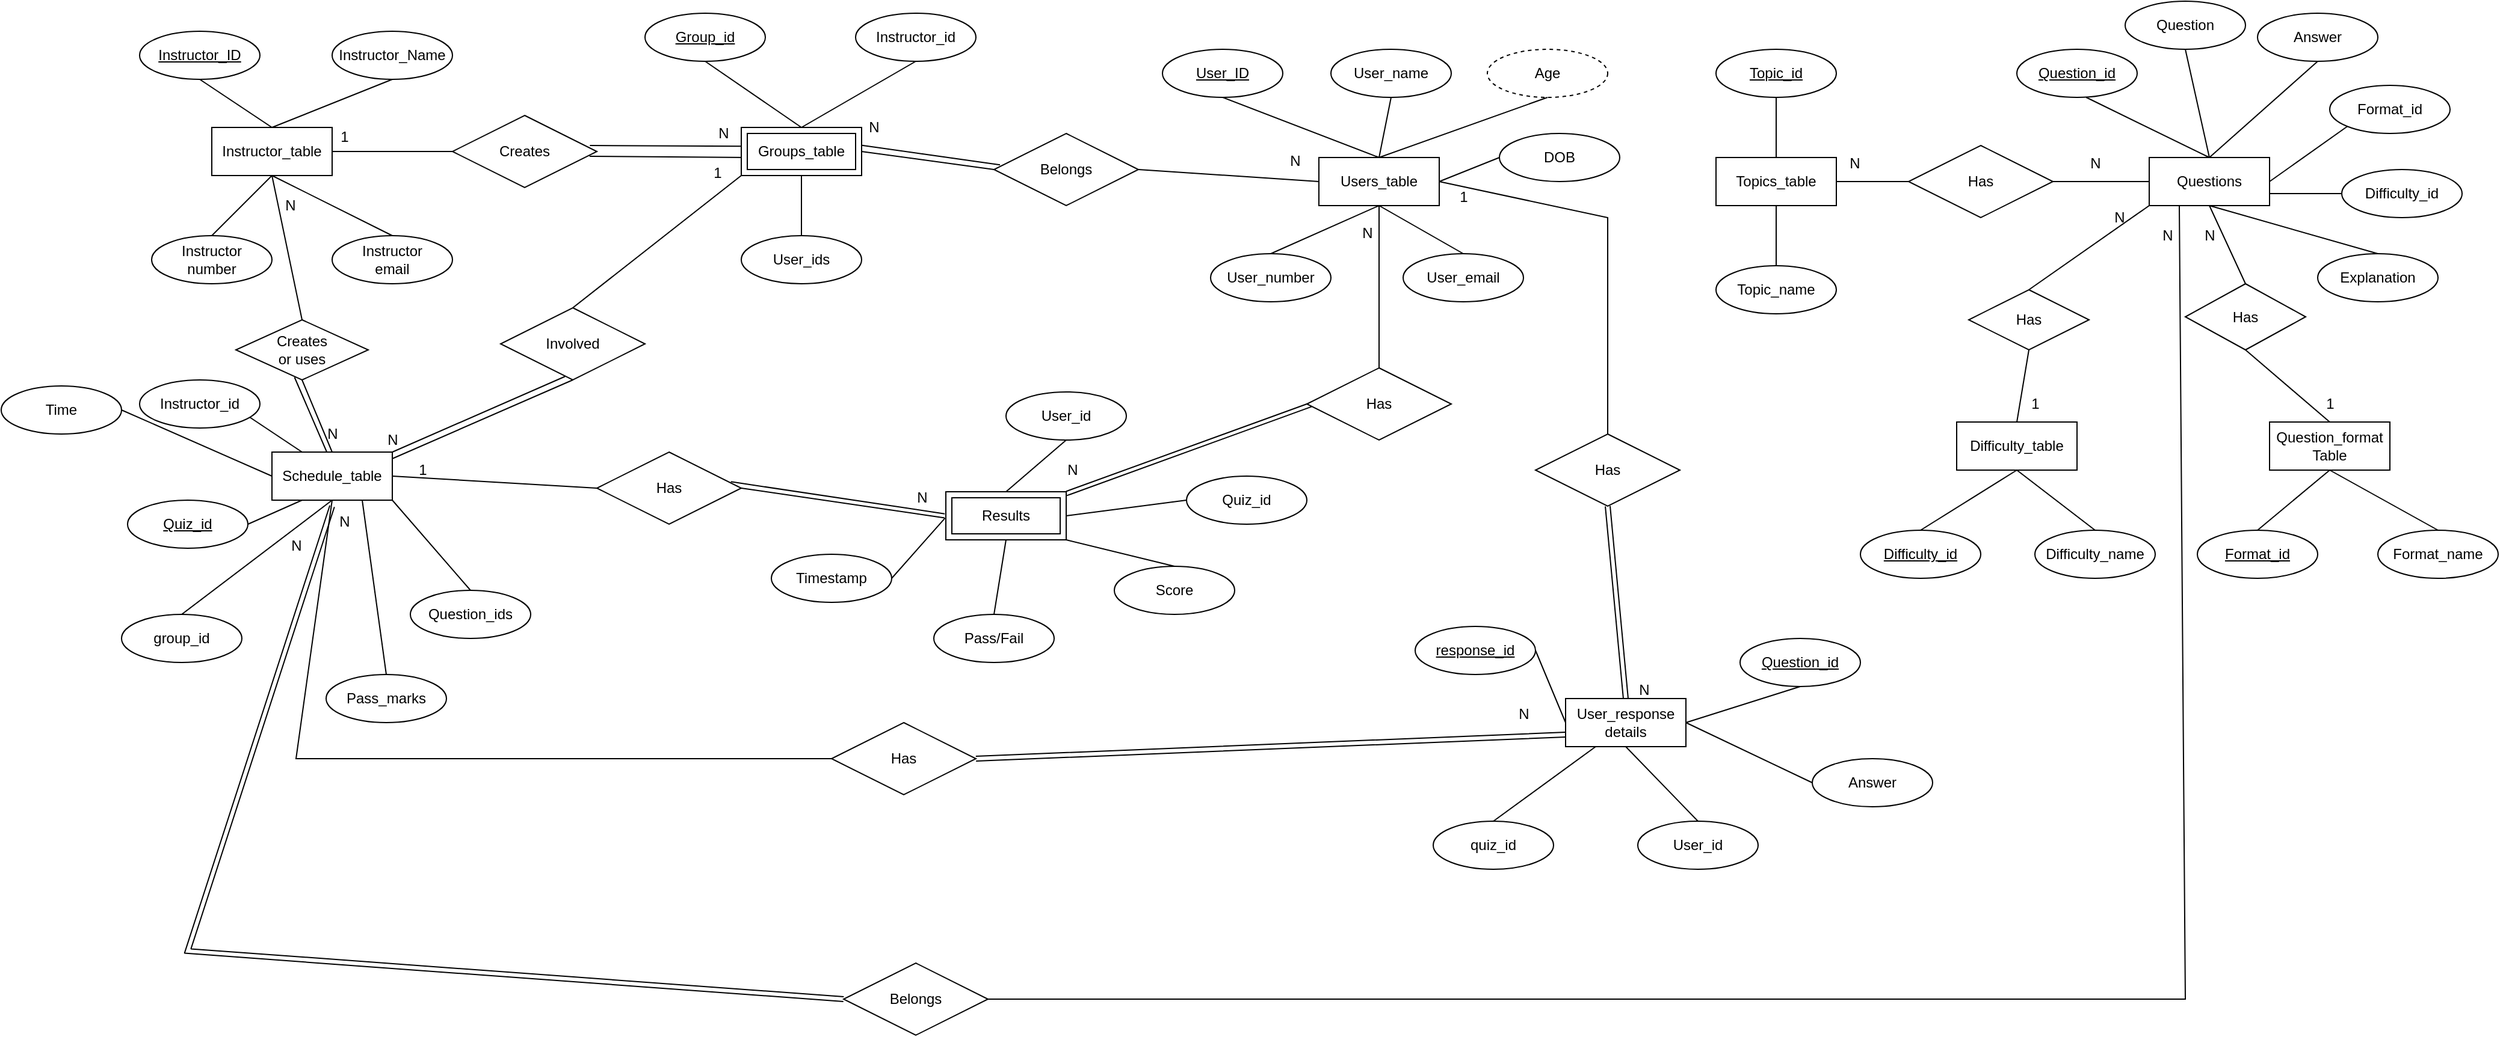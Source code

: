 <mxfile version="24.6.4" type="github" pages="2">
  <diagram name="Page-1" id="BciG3KTOEUtgmnjMZz7W">
    <mxGraphModel dx="1836" dy="459" grid="1" gridSize="10" guides="1" tooltips="1" connect="1" arrows="1" fold="1" page="1" pageScale="1" pageWidth="850" pageHeight="1100" math="0" shadow="0">
      <root>
        <mxCell id="0" />
        <mxCell id="1" parent="0" />
        <mxCell id="bziECuRTAR9rfFPs8nf1-1" value="Instructor_table" style="whiteSpace=wrap;html=1;align=center;" parent="1" vertex="1">
          <mxGeometry x="-400" y="115" width="100" height="40" as="geometry" />
        </mxCell>
        <mxCell id="bziECuRTAR9rfFPs8nf1-2" value="" style="endArrow=none;html=1;rounded=0;exitX=0.5;exitY=0;exitDx=0;exitDy=0;entryX=0.5;entryY=1;entryDx=0;entryDy=0;" parent="1" source="bziECuRTAR9rfFPs8nf1-1" target="bziECuRTAR9rfFPs8nf1-3" edge="1">
          <mxGeometry relative="1" as="geometry">
            <mxPoint x="-160" y="195" as="sourcePoint" />
            <mxPoint x="-350" y="75" as="targetPoint" />
          </mxGeometry>
        </mxCell>
        <mxCell id="bziECuRTAR9rfFPs8nf1-3" value="Instructor_ID" style="ellipse;whiteSpace=wrap;html=1;align=center;fontStyle=4;" parent="1" vertex="1">
          <mxGeometry x="-460" y="35" width="100" height="40" as="geometry" />
        </mxCell>
        <mxCell id="bziECuRTAR9rfFPs8nf1-4" value="Instructor&lt;div&gt;number&lt;/div&gt;" style="ellipse;whiteSpace=wrap;html=1;align=center;" parent="1" vertex="1">
          <mxGeometry x="-450" y="205" width="100" height="40" as="geometry" />
        </mxCell>
        <mxCell id="bziECuRTAR9rfFPs8nf1-6" value="" style="endArrow=none;html=1;rounded=0;exitX=0.5;exitY=0;exitDx=0;exitDy=0;entryX=0.5;entryY=1;entryDx=0;entryDy=0;" parent="1" source="bziECuRTAR9rfFPs8nf1-4" target="bziECuRTAR9rfFPs8nf1-1" edge="1">
          <mxGeometry relative="1" as="geometry">
            <mxPoint x="-330" y="135" as="sourcePoint" />
            <mxPoint x="-330" y="95" as="targetPoint" />
          </mxGeometry>
        </mxCell>
        <mxCell id="bziECuRTAR9rfFPs8nf1-8" value="Instructor_Name" style="ellipse;whiteSpace=wrap;html=1;align=center;" parent="1" vertex="1">
          <mxGeometry x="-300" y="35" width="100" height="40" as="geometry" />
        </mxCell>
        <mxCell id="bziECuRTAR9rfFPs8nf1-9" value="" style="endArrow=none;html=1;rounded=0;exitX=0.5;exitY=0;exitDx=0;exitDy=0;entryX=0.5;entryY=1;entryDx=0;entryDy=0;" parent="1" source="bziECuRTAR9rfFPs8nf1-1" target="bziECuRTAR9rfFPs8nf1-8" edge="1">
          <mxGeometry relative="1" as="geometry">
            <mxPoint x="-340" y="125" as="sourcePoint" />
            <mxPoint x="-400" y="85" as="targetPoint" />
          </mxGeometry>
        </mxCell>
        <mxCell id="bziECuRTAR9rfFPs8nf1-10" value="Instructor&lt;br&gt;email" style="ellipse;whiteSpace=wrap;html=1;align=center;" parent="1" vertex="1">
          <mxGeometry x="-300" y="205" width="100" height="40" as="geometry" />
        </mxCell>
        <mxCell id="bziECuRTAR9rfFPs8nf1-11" value="" style="endArrow=none;html=1;rounded=0;exitX=0.5;exitY=0;exitDx=0;exitDy=0;entryX=0.5;entryY=1;entryDx=0;entryDy=0;" parent="1" source="bziECuRTAR9rfFPs8nf1-10" target="bziECuRTAR9rfFPs8nf1-1" edge="1">
          <mxGeometry relative="1" as="geometry">
            <mxPoint x="-390" y="215" as="sourcePoint" />
            <mxPoint x="-340" y="165" as="targetPoint" />
          </mxGeometry>
        </mxCell>
        <mxCell id="bziECuRTAR9rfFPs8nf1-12" value="Users_table" style="whiteSpace=wrap;html=1;align=center;" parent="1" vertex="1">
          <mxGeometry x="520" y="140" width="100" height="40" as="geometry" />
        </mxCell>
        <mxCell id="bziECuRTAR9rfFPs8nf1-13" value="User_ID" style="ellipse;whiteSpace=wrap;html=1;align=center;fontStyle=4;" parent="1" vertex="1">
          <mxGeometry x="390" y="50" width="100" height="40" as="geometry" />
        </mxCell>
        <mxCell id="bziECuRTAR9rfFPs8nf1-15" value="User_name" style="ellipse;whiteSpace=wrap;html=1;align=center;" parent="1" vertex="1">
          <mxGeometry x="530" y="50" width="100" height="40" as="geometry" />
        </mxCell>
        <mxCell id="bziECuRTAR9rfFPs8nf1-17" value="User_number" style="ellipse;whiteSpace=wrap;html=1;align=center;" parent="1" vertex="1">
          <mxGeometry x="430" y="220" width="100" height="40" as="geometry" />
        </mxCell>
        <mxCell id="bziECuRTAR9rfFPs8nf1-18" value="User_email" style="ellipse;whiteSpace=wrap;html=1;align=center;" parent="1" vertex="1">
          <mxGeometry x="590" y="220" width="100" height="40" as="geometry" />
        </mxCell>
        <mxCell id="bziECuRTAR9rfFPs8nf1-19" value="Age" style="ellipse;whiteSpace=wrap;html=1;align=center;dashed=1;" parent="1" vertex="1">
          <mxGeometry x="660" y="50" width="100" height="40" as="geometry" />
        </mxCell>
        <mxCell id="bziECuRTAR9rfFPs8nf1-20" value="" style="endArrow=none;html=1;rounded=0;exitX=0.5;exitY=1;exitDx=0;exitDy=0;entryX=0.5;entryY=0;entryDx=0;entryDy=0;" parent="1" source="bziECuRTAR9rfFPs8nf1-13" target="bziECuRTAR9rfFPs8nf1-12" edge="1">
          <mxGeometry relative="1" as="geometry">
            <mxPoint x="380" y="220" as="sourcePoint" />
            <mxPoint x="540" y="220" as="targetPoint" />
          </mxGeometry>
        </mxCell>
        <mxCell id="bziECuRTAR9rfFPs8nf1-21" value="" style="endArrow=none;html=1;rounded=0;exitX=0.5;exitY=1;exitDx=0;exitDy=0;entryX=0.5;entryY=0;entryDx=0;entryDy=0;" parent="1" source="bziECuRTAR9rfFPs8nf1-15" target="bziECuRTAR9rfFPs8nf1-12" edge="1">
          <mxGeometry relative="1" as="geometry">
            <mxPoint x="380" y="220" as="sourcePoint" />
            <mxPoint x="540" y="220" as="targetPoint" />
          </mxGeometry>
        </mxCell>
        <mxCell id="bziECuRTAR9rfFPs8nf1-22" value="" style="endArrow=none;html=1;rounded=0;exitX=0.5;exitY=1;exitDx=0;exitDy=0;entryX=0.5;entryY=0;entryDx=0;entryDy=0;" parent="1" source="bziECuRTAR9rfFPs8nf1-19" target="bziECuRTAR9rfFPs8nf1-12" edge="1">
          <mxGeometry relative="1" as="geometry">
            <mxPoint x="380" y="220" as="sourcePoint" />
            <mxPoint x="540" y="220" as="targetPoint" />
          </mxGeometry>
        </mxCell>
        <mxCell id="bziECuRTAR9rfFPs8nf1-23" value="" style="endArrow=none;html=1;rounded=0;entryX=0.5;entryY=1;entryDx=0;entryDy=0;exitX=0.5;exitY=0;exitDx=0;exitDy=0;" parent="1" source="bziECuRTAR9rfFPs8nf1-17" target="bziECuRTAR9rfFPs8nf1-12" edge="1">
          <mxGeometry relative="1" as="geometry">
            <mxPoint x="380" y="220" as="sourcePoint" />
            <mxPoint x="540" y="220" as="targetPoint" />
          </mxGeometry>
        </mxCell>
        <mxCell id="bziECuRTAR9rfFPs8nf1-24" value="" style="endArrow=none;html=1;rounded=0;exitX=0.5;exitY=0;exitDx=0;exitDy=0;" parent="1" source="bziECuRTAR9rfFPs8nf1-18" edge="1">
          <mxGeometry relative="1" as="geometry">
            <mxPoint x="380" y="220" as="sourcePoint" />
            <mxPoint x="570" y="180" as="targetPoint" />
          </mxGeometry>
        </mxCell>
        <mxCell id="bziECuRTAR9rfFPs8nf1-26" value="Topics_table" style="whiteSpace=wrap;html=1;align=center;" parent="1" vertex="1">
          <mxGeometry x="850" y="140" width="100" height="40" as="geometry" />
        </mxCell>
        <mxCell id="bziECuRTAR9rfFPs8nf1-28" value="Topic_id" style="ellipse;whiteSpace=wrap;html=1;align=center;fontStyle=4;" parent="1" vertex="1">
          <mxGeometry x="850" y="50" width="100" height="40" as="geometry" />
        </mxCell>
        <mxCell id="bziECuRTAR9rfFPs8nf1-29" value="Topic_name" style="ellipse;whiteSpace=wrap;html=1;align=center;" parent="1" vertex="1">
          <mxGeometry x="850" y="230" width="100" height="40" as="geometry" />
        </mxCell>
        <mxCell id="bziECuRTAR9rfFPs8nf1-30" value="" style="endArrow=none;html=1;rounded=0;exitX=0.5;exitY=1;exitDx=0;exitDy=0;entryX=0.5;entryY=0;entryDx=0;entryDy=0;" parent="1" source="bziECuRTAR9rfFPs8nf1-28" target="bziECuRTAR9rfFPs8nf1-26" edge="1">
          <mxGeometry relative="1" as="geometry">
            <mxPoint x="610" y="280" as="sourcePoint" />
            <mxPoint x="770" y="280" as="targetPoint" />
          </mxGeometry>
        </mxCell>
        <mxCell id="bziECuRTAR9rfFPs8nf1-32" value="" style="endArrow=none;html=1;rounded=0;exitX=0.5;exitY=1;exitDx=0;exitDy=0;entryX=0.5;entryY=0;entryDx=0;entryDy=0;" parent="1" source="bziECuRTAR9rfFPs8nf1-26" target="bziECuRTAR9rfFPs8nf1-29" edge="1">
          <mxGeometry relative="1" as="geometry">
            <mxPoint x="610" y="280" as="sourcePoint" />
            <mxPoint x="770" y="280" as="targetPoint" />
          </mxGeometry>
        </mxCell>
        <mxCell id="bziECuRTAR9rfFPs8nf1-33" value="Questions" style="whiteSpace=wrap;html=1;align=center;" parent="1" vertex="1">
          <mxGeometry x="1210" y="140" width="100" height="40" as="geometry" />
        </mxCell>
        <mxCell id="bziECuRTAR9rfFPs8nf1-34" value="Has" style="shape=rhombus;perimeter=rhombusPerimeter;whiteSpace=wrap;html=1;align=center;" parent="1" vertex="1">
          <mxGeometry x="1010" y="130" width="120" height="60" as="geometry" />
        </mxCell>
        <mxCell id="bziECuRTAR9rfFPs8nf1-37" value="" style="endArrow=none;html=1;rounded=0;exitX=1;exitY=0.5;exitDx=0;exitDy=0;entryX=0;entryY=0.5;entryDx=0;entryDy=0;" parent="1" source="bziECuRTAR9rfFPs8nf1-26" target="bziECuRTAR9rfFPs8nf1-34" edge="1">
          <mxGeometry relative="1" as="geometry">
            <mxPoint x="930" y="210" as="sourcePoint" />
            <mxPoint x="1090" y="210" as="targetPoint" />
          </mxGeometry>
        </mxCell>
        <mxCell id="bziECuRTAR9rfFPs8nf1-38" value="" style="endArrow=none;html=1;rounded=0;exitX=1;exitY=0.5;exitDx=0;exitDy=0;entryX=0;entryY=0.5;entryDx=0;entryDy=0;" parent="1" source="bziECuRTAR9rfFPs8nf1-34" target="bziECuRTAR9rfFPs8nf1-33" edge="1">
          <mxGeometry relative="1" as="geometry">
            <mxPoint x="930" y="210" as="sourcePoint" />
            <mxPoint x="1090" y="210" as="targetPoint" />
          </mxGeometry>
        </mxCell>
        <mxCell id="bziECuRTAR9rfFPs8nf1-39" value="N" style="text;html=1;align=center;verticalAlign=middle;resizable=0;points=[];autosize=1;strokeColor=none;fillColor=none;" parent="1" vertex="1">
          <mxGeometry x="950" y="130" width="30" height="30" as="geometry" />
        </mxCell>
        <mxCell id="bziECuRTAR9rfFPs8nf1-40" value="N" style="text;html=1;align=center;verticalAlign=middle;resizable=0;points=[];autosize=1;strokeColor=none;fillColor=none;" parent="1" vertex="1">
          <mxGeometry x="1150" y="130" width="30" height="30" as="geometry" />
        </mxCell>
        <mxCell id="bziECuRTAR9rfFPs8nf1-41" value="Question" style="ellipse;whiteSpace=wrap;html=1;align=center;" parent="1" vertex="1">
          <mxGeometry x="1190" y="10" width="100" height="40" as="geometry" />
        </mxCell>
        <mxCell id="bziECuRTAR9rfFPs8nf1-42" value="Question_id" style="ellipse;whiteSpace=wrap;html=1;align=center;fontStyle=4;" parent="1" vertex="1">
          <mxGeometry x="1100" y="50" width="100" height="40" as="geometry" />
        </mxCell>
        <mxCell id="bziECuRTAR9rfFPs8nf1-43" value="Answer" style="ellipse;whiteSpace=wrap;html=1;align=center;" parent="1" vertex="1">
          <mxGeometry x="1300" y="20" width="100" height="40" as="geometry" />
        </mxCell>
        <mxCell id="bziECuRTAR9rfFPs8nf1-44" value="Explanation" style="ellipse;whiteSpace=wrap;html=1;align=center;" parent="1" vertex="1">
          <mxGeometry x="1350" y="220" width="100" height="40" as="geometry" />
        </mxCell>
        <mxCell id="bziECuRTAR9rfFPs8nf1-45" value="Difficulty_id" style="ellipse;whiteSpace=wrap;html=1;align=center;" parent="1" vertex="1">
          <mxGeometry x="1370" y="150" width="100" height="40" as="geometry" />
        </mxCell>
        <mxCell id="bziECuRTAR9rfFPs8nf1-46" value="Format_id" style="ellipse;whiteSpace=wrap;html=1;align=center;" parent="1" vertex="1">
          <mxGeometry x="1360" y="80" width="100" height="40" as="geometry" />
        </mxCell>
        <mxCell id="bziECuRTAR9rfFPs8nf1-47" value="" style="endArrow=none;html=1;rounded=0;exitX=0.577;exitY=1;exitDx=0;exitDy=0;exitPerimeter=0;entryX=0.5;entryY=0;entryDx=0;entryDy=0;" parent="1" source="bziECuRTAR9rfFPs8nf1-42" target="bziECuRTAR9rfFPs8nf1-33" edge="1">
          <mxGeometry relative="1" as="geometry">
            <mxPoint x="1060" y="170" as="sourcePoint" />
            <mxPoint x="1220" y="170" as="targetPoint" />
          </mxGeometry>
        </mxCell>
        <mxCell id="bziECuRTAR9rfFPs8nf1-48" value="" style="endArrow=none;html=1;rounded=0;exitX=0.5;exitY=1;exitDx=0;exitDy=0;entryX=0.5;entryY=0;entryDx=0;entryDy=0;" parent="1" source="bziECuRTAR9rfFPs8nf1-41" target="bziECuRTAR9rfFPs8nf1-33" edge="1">
          <mxGeometry relative="1" as="geometry">
            <mxPoint x="1060" y="170" as="sourcePoint" />
            <mxPoint x="1220" y="170" as="targetPoint" />
          </mxGeometry>
        </mxCell>
        <mxCell id="bziECuRTAR9rfFPs8nf1-49" value="" style="endArrow=none;html=1;rounded=0;exitX=0.5;exitY=1;exitDx=0;exitDy=0;entryX=0.5;entryY=0;entryDx=0;entryDy=0;" parent="1" source="bziECuRTAR9rfFPs8nf1-43" target="bziECuRTAR9rfFPs8nf1-33" edge="1">
          <mxGeometry relative="1" as="geometry">
            <mxPoint x="1060" y="170" as="sourcePoint" />
            <mxPoint x="1220" y="170" as="targetPoint" />
          </mxGeometry>
        </mxCell>
        <mxCell id="bziECuRTAR9rfFPs8nf1-50" value="" style="endArrow=none;html=1;rounded=0;exitX=0.5;exitY=1;exitDx=0;exitDy=0;entryX=0.5;entryY=0;entryDx=0;entryDy=0;" parent="1" source="bziECuRTAR9rfFPs8nf1-33" target="bziECuRTAR9rfFPs8nf1-44" edge="1">
          <mxGeometry relative="1" as="geometry">
            <mxPoint x="1060" y="270" as="sourcePoint" />
            <mxPoint x="1220" y="270" as="targetPoint" />
          </mxGeometry>
        </mxCell>
        <mxCell id="bziECuRTAR9rfFPs8nf1-55" value="" style="endArrow=none;html=1;rounded=0;exitX=1;exitY=0.5;exitDx=0;exitDy=0;entryX=0;entryY=1;entryDx=0;entryDy=0;" parent="1" source="bziECuRTAR9rfFPs8nf1-33" target="bziECuRTAR9rfFPs8nf1-46" edge="1">
          <mxGeometry relative="1" as="geometry">
            <mxPoint x="1060" y="270" as="sourcePoint" />
            <mxPoint x="1220" y="270" as="targetPoint" />
          </mxGeometry>
        </mxCell>
        <mxCell id="bziECuRTAR9rfFPs8nf1-56" value="" style="endArrow=none;html=1;rounded=0;exitX=1;exitY=0.75;exitDx=0;exitDy=0;entryX=0;entryY=0.5;entryDx=0;entryDy=0;" parent="1" source="bziECuRTAR9rfFPs8nf1-33" target="bziECuRTAR9rfFPs8nf1-45" edge="1">
          <mxGeometry relative="1" as="geometry">
            <mxPoint x="1060" y="170" as="sourcePoint" />
            <mxPoint x="1220" y="170" as="targetPoint" />
          </mxGeometry>
        </mxCell>
        <mxCell id="bziECuRTAR9rfFPs8nf1-57" value="Difficulty_table" style="whiteSpace=wrap;html=1;align=center;" parent="1" vertex="1">
          <mxGeometry x="1050" y="360" width="100" height="40" as="geometry" />
        </mxCell>
        <mxCell id="bziECuRTAR9rfFPs8nf1-58" value="Question_format&lt;br&gt;Table" style="whiteSpace=wrap;html=1;align=center;" parent="1" vertex="1">
          <mxGeometry x="1310" y="360" width="100" height="40" as="geometry" />
        </mxCell>
        <mxCell id="bziECuRTAR9rfFPs8nf1-59" value="Has" style="shape=rhombus;perimeter=rhombusPerimeter;whiteSpace=wrap;html=1;align=center;" parent="1" vertex="1">
          <mxGeometry x="1060" y="250" width="100" height="50" as="geometry" />
        </mxCell>
        <mxCell id="bziECuRTAR9rfFPs8nf1-60" value="Has" style="shape=rhombus;perimeter=rhombusPerimeter;whiteSpace=wrap;html=1;align=center;" parent="1" vertex="1">
          <mxGeometry x="1240" y="245" width="100" height="55" as="geometry" />
        </mxCell>
        <mxCell id="bziECuRTAR9rfFPs8nf1-61" value="" style="endArrow=none;html=1;rounded=0;entryX=0;entryY=1;entryDx=0;entryDy=0;exitX=0.5;exitY=0;exitDx=0;exitDy=0;" parent="1" source="bziECuRTAR9rfFPs8nf1-59" target="bziECuRTAR9rfFPs8nf1-33" edge="1">
          <mxGeometry relative="1" as="geometry">
            <mxPoint x="1040" y="250" as="sourcePoint" />
            <mxPoint x="1200" y="250" as="targetPoint" />
          </mxGeometry>
        </mxCell>
        <mxCell id="bziECuRTAR9rfFPs8nf1-62" value="" style="endArrow=none;html=1;rounded=0;exitX=0.5;exitY=0;exitDx=0;exitDy=0;entryX=0.5;entryY=1;entryDx=0;entryDy=0;" parent="1" source="bziECuRTAR9rfFPs8nf1-57" target="bziECuRTAR9rfFPs8nf1-59" edge="1">
          <mxGeometry relative="1" as="geometry">
            <mxPoint x="1040" y="250" as="sourcePoint" />
            <mxPoint x="1200" y="250" as="targetPoint" />
          </mxGeometry>
        </mxCell>
        <mxCell id="bziECuRTAR9rfFPs8nf1-63" value="N" style="text;html=1;align=center;verticalAlign=middle;resizable=0;points=[];autosize=1;strokeColor=none;fillColor=none;" parent="1" vertex="1">
          <mxGeometry x="1170" y="175" width="30" height="30" as="geometry" />
        </mxCell>
        <mxCell id="bziECuRTAR9rfFPs8nf1-64" value="1" style="text;html=1;align=center;verticalAlign=middle;resizable=0;points=[];autosize=1;strokeColor=none;fillColor=none;" parent="1" vertex="1">
          <mxGeometry x="1100" y="330" width="30" height="30" as="geometry" />
        </mxCell>
        <mxCell id="bziECuRTAR9rfFPs8nf1-65" value="" style="endArrow=none;html=1;rounded=0;exitX=0.5;exitY=1;exitDx=0;exitDy=0;entryX=0.5;entryY=0;entryDx=0;entryDy=0;" parent="1" source="bziECuRTAR9rfFPs8nf1-33" target="bziECuRTAR9rfFPs8nf1-60" edge="1">
          <mxGeometry relative="1" as="geometry">
            <mxPoint x="1040" y="250" as="sourcePoint" />
            <mxPoint x="1200" y="250" as="targetPoint" />
          </mxGeometry>
        </mxCell>
        <mxCell id="bziECuRTAR9rfFPs8nf1-66" value="N" style="text;html=1;align=center;verticalAlign=middle;resizable=0;points=[];autosize=1;strokeColor=none;fillColor=none;" parent="1" vertex="1">
          <mxGeometry x="1245" y="190" width="30" height="30" as="geometry" />
        </mxCell>
        <mxCell id="bziECuRTAR9rfFPs8nf1-67" value="" style="endArrow=none;html=1;rounded=0;exitX=0.5;exitY=1;exitDx=0;exitDy=0;entryX=0.5;entryY=0;entryDx=0;entryDy=0;" parent="1" source="bziECuRTAR9rfFPs8nf1-60" target="bziECuRTAR9rfFPs8nf1-58" edge="1">
          <mxGeometry relative="1" as="geometry">
            <mxPoint x="1040" y="250" as="sourcePoint" />
            <mxPoint x="1200" y="250" as="targetPoint" />
          </mxGeometry>
        </mxCell>
        <mxCell id="bziECuRTAR9rfFPs8nf1-68" value="1" style="text;html=1;align=center;verticalAlign=middle;resizable=0;points=[];autosize=1;strokeColor=none;fillColor=none;" parent="1" vertex="1">
          <mxGeometry x="1345" y="330" width="30" height="30" as="geometry" />
        </mxCell>
        <mxCell id="bziECuRTAR9rfFPs8nf1-69" value="Difficulty_name" style="ellipse;whiteSpace=wrap;html=1;align=center;" parent="1" vertex="1">
          <mxGeometry x="1115" y="450" width="100" height="40" as="geometry" />
        </mxCell>
        <mxCell id="bziECuRTAR9rfFPs8nf1-70" value="Difficulty_id" style="ellipse;whiteSpace=wrap;html=1;align=center;fontStyle=4;" parent="1" vertex="1">
          <mxGeometry x="970" y="450" width="100" height="40" as="geometry" />
        </mxCell>
        <mxCell id="bziECuRTAR9rfFPs8nf1-71" value="Format_id" style="ellipse;whiteSpace=wrap;html=1;align=center;fontStyle=4;" parent="1" vertex="1">
          <mxGeometry x="1250" y="450" width="100" height="40" as="geometry" />
        </mxCell>
        <mxCell id="bziECuRTAR9rfFPs8nf1-72" value="Format_name" style="ellipse;whiteSpace=wrap;html=1;align=center;" parent="1" vertex="1">
          <mxGeometry x="1400" y="450" width="100" height="40" as="geometry" />
        </mxCell>
        <mxCell id="bziECuRTAR9rfFPs8nf1-73" value="" style="endArrow=none;html=1;rounded=0;exitX=0.5;exitY=1;exitDx=0;exitDy=0;entryX=0.5;entryY=0;entryDx=0;entryDy=0;" parent="1" source="bziECuRTAR9rfFPs8nf1-57" target="bziECuRTAR9rfFPs8nf1-70" edge="1">
          <mxGeometry relative="1" as="geometry">
            <mxPoint x="990" y="390" as="sourcePoint" />
            <mxPoint x="1150" y="390" as="targetPoint" />
          </mxGeometry>
        </mxCell>
        <mxCell id="bziECuRTAR9rfFPs8nf1-74" value="" style="endArrow=none;html=1;rounded=0;entryX=0.5;entryY=0;entryDx=0;entryDy=0;" parent="1" target="bziECuRTAR9rfFPs8nf1-69" edge="1">
          <mxGeometry relative="1" as="geometry">
            <mxPoint x="1100" y="400" as="sourcePoint" />
            <mxPoint x="1150" y="390" as="targetPoint" />
          </mxGeometry>
        </mxCell>
        <mxCell id="bziECuRTAR9rfFPs8nf1-76" value="" style="endArrow=none;html=1;rounded=0;exitX=0.5;exitY=1;exitDx=0;exitDy=0;entryX=0.5;entryY=0;entryDx=0;entryDy=0;" parent="1" source="bziECuRTAR9rfFPs8nf1-58" target="bziECuRTAR9rfFPs8nf1-71" edge="1">
          <mxGeometry relative="1" as="geometry">
            <mxPoint x="990" y="390" as="sourcePoint" />
            <mxPoint x="1150" y="390" as="targetPoint" />
          </mxGeometry>
        </mxCell>
        <mxCell id="bziECuRTAR9rfFPs8nf1-77" value="" style="endArrow=none;html=1;rounded=0;entryX=0.5;entryY=1;entryDx=0;entryDy=0;exitX=0.5;exitY=0;exitDx=0;exitDy=0;" parent="1" source="bziECuRTAR9rfFPs8nf1-72" target="bziECuRTAR9rfFPs8nf1-58" edge="1">
          <mxGeometry relative="1" as="geometry">
            <mxPoint x="990" y="390" as="sourcePoint" />
            <mxPoint x="1150" y="390" as="targetPoint" />
          </mxGeometry>
        </mxCell>
        <mxCell id="bziECuRTAR9rfFPs8nf1-84" value="" style="endArrow=none;html=1;rounded=0;exitX=1;exitY=0.5;exitDx=0;exitDy=0;entryX=0.25;entryY=0;entryDx=0;entryDy=0;" parent="1" edge="1">
          <mxGeometry relative="1" as="geometry">
            <mxPoint x="-370" y="355" as="sourcePoint" />
            <mxPoint x="-325" y="385" as="targetPoint" />
          </mxGeometry>
        </mxCell>
        <mxCell id="bziECuRTAR9rfFPs8nf1-85" value="" style="endArrow=none;html=1;rounded=0;exitX=1;exitY=0.5;exitDx=0;exitDy=0;entryX=0.25;entryY=1;entryDx=0;entryDy=0;" parent="1" source="bziECuRTAR9rfFPs8nf1-86" edge="1">
          <mxGeometry relative="1" as="geometry">
            <mxPoint x="-360.0" y="475" as="sourcePoint" />
            <mxPoint x="-325" y="425" as="targetPoint" />
          </mxGeometry>
        </mxCell>
        <mxCell id="bziECuRTAR9rfFPs8nf1-86" value="Quiz_id" style="ellipse;whiteSpace=wrap;html=1;align=center;fontStyle=4;" parent="1" vertex="1">
          <mxGeometry x="-470" y="425" width="100" height="40" as="geometry" />
        </mxCell>
        <mxCell id="bziECuRTAR9rfFPs8nf1-87" value="Creates&lt;div&gt;or uses&lt;/div&gt;" style="shape=rhombus;perimeter=rhombusPerimeter;whiteSpace=wrap;html=1;align=center;" parent="1" vertex="1">
          <mxGeometry x="-380" y="275" width="110" height="50" as="geometry" />
        </mxCell>
        <mxCell id="bziECuRTAR9rfFPs8nf1-88" value="" style="endArrow=none;html=1;rounded=0;exitX=0.5;exitY=1;exitDx=0;exitDy=0;entryX=0.5;entryY=0;entryDx=0;entryDy=0;" parent="1" source="bziECuRTAR9rfFPs8nf1-1" target="bziECuRTAR9rfFPs8nf1-87" edge="1">
          <mxGeometry relative="1" as="geometry">
            <mxPoint x="-120" y="275" as="sourcePoint" />
            <mxPoint x="40" y="275" as="targetPoint" />
          </mxGeometry>
        </mxCell>
        <mxCell id="bziECuRTAR9rfFPs8nf1-89" value="" style="endArrow=none;html=1;rounded=0;exitX=0.5;exitY=1;exitDx=0;exitDy=0;entryX=0.5;entryY=0;entryDx=0;entryDy=0;" parent="1" source="bziECuRTAR9rfFPs8nf1-87" edge="1">
          <mxGeometry relative="1" as="geometry">
            <mxPoint x="-120" y="275" as="sourcePoint" />
            <mxPoint x="-300" y="385" as="targetPoint" />
          </mxGeometry>
        </mxCell>
        <mxCell id="bziECuRTAR9rfFPs8nf1-90" value="N" style="text;html=1;align=center;verticalAlign=middle;resizable=0;points=[];autosize=1;strokeColor=none;fillColor=none;" parent="1" vertex="1">
          <mxGeometry x="-350" y="165" width="30" height="30" as="geometry" />
        </mxCell>
        <mxCell id="bziECuRTAR9rfFPs8nf1-91" value="N" style="text;html=1;align=center;verticalAlign=middle;resizable=0;points=[];autosize=1;strokeColor=none;fillColor=none;" parent="1" vertex="1">
          <mxGeometry x="-315" y="355" width="30" height="30" as="geometry" />
        </mxCell>
        <mxCell id="bziECuRTAR9rfFPs8nf1-125" value="Group_id" style="ellipse;whiteSpace=wrap;html=1;align=center;fontStyle=4;" parent="1" vertex="1">
          <mxGeometry x="-40" y="20" width="100" height="40" as="geometry" />
        </mxCell>
        <mxCell id="bziECuRTAR9rfFPs8nf1-127" value="Creates" style="shape=rhombus;perimeter=rhombusPerimeter;whiteSpace=wrap;html=1;align=center;" parent="1" vertex="1">
          <mxGeometry x="-200" y="105" width="120" height="60" as="geometry" />
        </mxCell>
        <mxCell id="bziECuRTAR9rfFPs8nf1-129" value="" style="endArrow=none;html=1;rounded=0;exitX=1;exitY=0.5;exitDx=0;exitDy=0;entryX=0;entryY=0.5;entryDx=0;entryDy=0;" parent="1" source="bziECuRTAR9rfFPs8nf1-1" target="bziECuRTAR9rfFPs8nf1-127" edge="1">
          <mxGeometry relative="1" as="geometry">
            <mxPoint x="-30" y="280" as="sourcePoint" />
            <mxPoint x="130" y="280" as="targetPoint" />
          </mxGeometry>
        </mxCell>
        <mxCell id="bziECuRTAR9rfFPs8nf1-131" value="" style="endArrow=none;html=1;rounded=0;exitX=0.899;exitY=0.606;exitDx=0;exitDy=0;entryX=0;entryY=0.5;entryDx=0;entryDy=0;exitPerimeter=0;" parent="1" edge="1">
          <mxGeometry relative="1" as="geometry">
            <mxPoint x="-86.06" y="139.03" as="sourcePoint" />
            <mxPoint x="46.06" y="140" as="targetPoint" />
          </mxGeometry>
        </mxCell>
        <mxCell id="bziECuRTAR9rfFPs8nf1-132" value="1" style="text;html=1;align=center;verticalAlign=middle;resizable=0;points=[];autosize=1;strokeColor=none;fillColor=none;" parent="1" vertex="1">
          <mxGeometry x="-305" y="108" width="30" height="30" as="geometry" />
        </mxCell>
        <mxCell id="bziECuRTAR9rfFPs8nf1-133" value="N" style="text;html=1;align=center;verticalAlign=middle;resizable=0;points=[];autosize=1;strokeColor=none;fillColor=none;" parent="1" vertex="1">
          <mxGeometry x="10" y="105" width="30" height="30" as="geometry" />
        </mxCell>
        <mxCell id="bziECuRTAR9rfFPs8nf1-135" value="Belongs" style="shape=rhombus;perimeter=rhombusPerimeter;whiteSpace=wrap;html=1;align=center;" parent="1" vertex="1">
          <mxGeometry x="250" y="120" width="120" height="60" as="geometry" />
        </mxCell>
        <mxCell id="bziECuRTAR9rfFPs8nf1-137" value="" style="endArrow=none;html=1;rounded=0;exitX=1;exitY=0.5;exitDx=0;exitDy=0;entryX=0;entryY=0.5;entryDx=0;entryDy=0;" parent="1" source="ULbYfJg5A491xoH4sD0i-3" target="bziECuRTAR9rfFPs8nf1-135" edge="1">
          <mxGeometry relative="1" as="geometry">
            <mxPoint x="140" y="135" as="sourcePoint" />
            <mxPoint x="300" y="270" as="targetPoint" />
          </mxGeometry>
        </mxCell>
        <mxCell id="bziECuRTAR9rfFPs8nf1-139" value="" style="endArrow=none;html=1;rounded=0;exitX=1;exitY=0.5;exitDx=0;exitDy=0;entryX=0;entryY=0.5;entryDx=0;entryDy=0;" parent="1" source="bziECuRTAR9rfFPs8nf1-135" target="bziECuRTAR9rfFPs8nf1-12" edge="1">
          <mxGeometry relative="1" as="geometry">
            <mxPoint x="140" y="270" as="sourcePoint" />
            <mxPoint x="300" y="270" as="targetPoint" />
          </mxGeometry>
        </mxCell>
        <mxCell id="bziECuRTAR9rfFPs8nf1-140" value="N" style="text;html=1;align=center;verticalAlign=middle;resizable=0;points=[];autosize=1;strokeColor=none;fillColor=none;" parent="1" vertex="1">
          <mxGeometry x="135" y="100" width="30" height="30" as="geometry" />
        </mxCell>
        <mxCell id="bziECuRTAR9rfFPs8nf1-141" value="N" style="text;html=1;align=center;verticalAlign=middle;resizable=0;points=[];autosize=1;strokeColor=none;fillColor=none;" parent="1" vertex="1">
          <mxGeometry x="485" y="128" width="30" height="30" as="geometry" />
        </mxCell>
        <mxCell id="bziECuRTAR9rfFPs8nf1-142" value="" style="endArrow=none;html=1;rounded=0;exitX=0.5;exitY=1;exitDx=0;exitDy=0;entryX=0.5;entryY=0;entryDx=0;entryDy=0;" parent="1" source="bziECuRTAR9rfFPs8nf1-125" target="ULbYfJg5A491xoH4sD0i-3" edge="1">
          <mxGeometry relative="1" as="geometry">
            <mxPoint x="140" y="270" as="sourcePoint" />
            <mxPoint x="90" y="115" as="targetPoint" />
          </mxGeometry>
        </mxCell>
        <mxCell id="bziECuRTAR9rfFPs8nf1-144" value="" style="endArrow=none;html=1;rounded=0;exitX=0.5;exitY=0;exitDx=0;exitDy=0;entryX=0.5;entryY=1;entryDx=0;entryDy=0;exitPerimeter=0;" parent="1" source="ULbYfJg5A491xoH4sD0i-3" target="ULbYfJg5A491xoH4sD0i-1" edge="1">
          <mxGeometry relative="1" as="geometry">
            <mxPoint x="90" y="115" as="sourcePoint" />
            <mxPoint x="180" y="60" as="targetPoint" />
          </mxGeometry>
        </mxCell>
        <mxCell id="bziECuRTAR9rfFPs8nf1-145" value="" style="endArrow=none;html=1;rounded=0;exitX=0.5;exitY=1;exitDx=0;exitDy=0;entryX=0.5;entryY=0;entryDx=0;entryDy=0;" parent="1" target="ULbYfJg5A491xoH4sD0i-2" edge="1">
          <mxGeometry relative="1" as="geometry">
            <mxPoint x="90" y="155" as="sourcePoint" />
            <mxPoint x="90" y="205" as="targetPoint" />
          </mxGeometry>
        </mxCell>
        <mxCell id="bziECuRTAR9rfFPs8nf1-147" value="Involved" style="shape=rhombus;perimeter=rhombusPerimeter;whiteSpace=wrap;html=1;align=center;" parent="1" vertex="1">
          <mxGeometry x="-160" y="265" width="120" height="60" as="geometry" />
        </mxCell>
        <mxCell id="bziECuRTAR9rfFPs8nf1-148" value="" style="endArrow=none;html=1;rounded=0;exitX=0;exitY=1;exitDx=0;exitDy=0;entryX=0.5;entryY=0;entryDx=0;entryDy=0;" parent="1" target="bziECuRTAR9rfFPs8nf1-147" edge="1">
          <mxGeometry relative="1" as="geometry">
            <mxPoint x="40" y="155" as="sourcePoint" />
            <mxPoint x="150" y="430" as="targetPoint" />
          </mxGeometry>
        </mxCell>
        <mxCell id="bziECuRTAR9rfFPs8nf1-150" value="" style="endArrow=none;html=1;rounded=0;exitX=0.446;exitY=0.952;exitDx=0;exitDy=0;entryX=1;entryY=0;entryDx=0;entryDy=0;exitPerimeter=0;" parent="1" source="bziECuRTAR9rfFPs8nf1-147" edge="1">
          <mxGeometry relative="1" as="geometry">
            <mxPoint x="-10" y="430" as="sourcePoint" />
            <mxPoint x="-250" y="385" as="targetPoint" />
          </mxGeometry>
        </mxCell>
        <mxCell id="bziECuRTAR9rfFPs8nf1-151" value="N" style="text;html=1;align=center;verticalAlign=middle;resizable=0;points=[];autosize=1;strokeColor=none;fillColor=none;" parent="1" vertex="1">
          <mxGeometry x="-265" y="360" width="30" height="30" as="geometry" />
        </mxCell>
        <mxCell id="bziECuRTAR9rfFPs8nf1-152" value="1" style="text;html=1;align=center;verticalAlign=middle;resizable=0;points=[];autosize=1;strokeColor=none;fillColor=none;" parent="1" vertex="1">
          <mxGeometry x="5" y="138" width="30" height="30" as="geometry" />
        </mxCell>
        <mxCell id="bziECuRTAR9rfFPs8nf1-153" value="group_id" style="ellipse;whiteSpace=wrap;html=1;align=center;" parent="1" vertex="1">
          <mxGeometry x="-475" y="520" width="100" height="40" as="geometry" />
        </mxCell>
        <mxCell id="bziECuRTAR9rfFPs8nf1-154" value="" style="endArrow=none;html=1;rounded=0;exitX=0.5;exitY=1;exitDx=0;exitDy=0;entryX=0.5;entryY=0;entryDx=0;entryDy=0;" parent="1" target="bziECuRTAR9rfFPs8nf1-153" edge="1">
          <mxGeometry relative="1" as="geometry">
            <mxPoint x="-300" y="425" as="sourcePoint" />
            <mxPoint x="210" y="270" as="targetPoint" />
          </mxGeometry>
        </mxCell>
        <mxCell id="bziECuRTAR9rfFPs8nf1-155" value="Question_ids" style="ellipse;whiteSpace=wrap;html=1;align=center;" parent="1" vertex="1">
          <mxGeometry x="-235" y="500" width="100" height="40" as="geometry" />
        </mxCell>
        <mxCell id="bziECuRTAR9rfFPs8nf1-156" value="" style="endArrow=none;html=1;rounded=0;exitX=1;exitY=1;exitDx=0;exitDy=0;entryX=0.5;entryY=0;entryDx=0;entryDy=0;" parent="1" target="bziECuRTAR9rfFPs8nf1-155" edge="1">
          <mxGeometry relative="1" as="geometry">
            <mxPoint x="-250" y="425" as="sourcePoint" />
            <mxPoint x="210" y="270" as="targetPoint" />
          </mxGeometry>
        </mxCell>
        <mxCell id="bziECuRTAR9rfFPs8nf1-167" value="User_id" style="ellipse;whiteSpace=wrap;html=1;align=center;" parent="1" vertex="1">
          <mxGeometry x="260" y="335" width="100" height="40" as="geometry" />
        </mxCell>
        <mxCell id="bziECuRTAR9rfFPs8nf1-168" value="Quiz_id" style="ellipse;whiteSpace=wrap;html=1;align=center;" parent="1" vertex="1">
          <mxGeometry x="410" y="405" width="100" height="40" as="geometry" />
        </mxCell>
        <mxCell id="bziECuRTAR9rfFPs8nf1-169" value="Score" style="ellipse;whiteSpace=wrap;html=1;align=center;" parent="1" vertex="1">
          <mxGeometry x="350" y="480" width="100" height="40" as="geometry" />
        </mxCell>
        <mxCell id="bziECuRTAR9rfFPs8nf1-170" value="Pass/Fail" style="ellipse;whiteSpace=wrap;html=1;align=center;" parent="1" vertex="1">
          <mxGeometry x="200" y="520" width="100" height="40" as="geometry" />
        </mxCell>
        <mxCell id="bziECuRTAR9rfFPs8nf1-171" value="Timestamp" style="ellipse;whiteSpace=wrap;html=1;align=center;" parent="1" vertex="1">
          <mxGeometry x="65" y="470" width="100" height="40" as="geometry" />
        </mxCell>
        <mxCell id="bziECuRTAR9rfFPs8nf1-172" value="" style="endArrow=none;html=1;rounded=0;exitX=0.75;exitY=1;exitDx=0;exitDy=0;entryX=0.5;entryY=0;entryDx=0;entryDy=0;" parent="1" target="bziECuRTAR9rfFPs8nf1-173" edge="1">
          <mxGeometry relative="1" as="geometry">
            <mxPoint x="-275" y="425" as="sourcePoint" />
            <mxPoint x="-260" y="570" as="targetPoint" />
          </mxGeometry>
        </mxCell>
        <mxCell id="bziECuRTAR9rfFPs8nf1-173" value="Pass_marks" style="ellipse;whiteSpace=wrap;html=1;align=center;" parent="1" vertex="1">
          <mxGeometry x="-305" y="570" width="100" height="40" as="geometry" />
        </mxCell>
        <mxCell id="bziECuRTAR9rfFPs8nf1-174" value="Time" style="ellipse;whiteSpace=wrap;html=1;align=center;" parent="1" vertex="1">
          <mxGeometry x="-575" y="330" width="100" height="40" as="geometry" />
        </mxCell>
        <mxCell id="bziECuRTAR9rfFPs8nf1-175" value="" style="endArrow=none;html=1;rounded=0;exitX=1;exitY=0.5;exitDx=0;exitDy=0;entryX=0;entryY=0.5;entryDx=0;entryDy=0;" parent="1" source="bziECuRTAR9rfFPs8nf1-174" edge="1">
          <mxGeometry relative="1" as="geometry">
            <mxPoint y="370" as="sourcePoint" />
            <mxPoint x="-350" y="405" as="targetPoint" />
          </mxGeometry>
        </mxCell>
        <mxCell id="bziECuRTAR9rfFPs8nf1-177" value="" style="endArrow=none;html=1;rounded=0;entryX=-0.007;entryY=0.548;entryDx=0;entryDy=0;exitX=1;exitY=0.5;exitDx=0;exitDy=0;entryPerimeter=0;" parent="1" source="bziECuRTAR9rfFPs8nf1-171" target="ULbYfJg5A491xoH4sD0i-24" edge="1">
          <mxGeometry relative="1" as="geometry">
            <mxPoint y="370" as="sourcePoint" />
            <mxPoint x="210" y="440.0" as="targetPoint" />
          </mxGeometry>
        </mxCell>
        <mxCell id="bziECuRTAR9rfFPs8nf1-178" value="" style="endArrow=none;html=1;rounded=0;entryX=0.5;entryY=1;entryDx=0;entryDy=0;exitX=0.5;exitY=0;exitDx=0;exitDy=0;" parent="1" source="bziECuRTAR9rfFPs8nf1-170" target="ULbYfJg5A491xoH4sD0i-24" edge="1">
          <mxGeometry relative="1" as="geometry">
            <mxPoint y="370" as="sourcePoint" />
            <mxPoint x="265" y="465.0" as="targetPoint" />
          </mxGeometry>
        </mxCell>
        <mxCell id="bziECuRTAR9rfFPs8nf1-179" value="" style="endArrow=none;html=1;rounded=0;entryX=0.5;entryY=1;entryDx=0;entryDy=0;exitX=0.5;exitY=0;exitDx=0;exitDy=0;" parent="1" source="ULbYfJg5A491xoH4sD0i-24" target="bziECuRTAR9rfFPs8nf1-167" edge="1">
          <mxGeometry relative="1" as="geometry">
            <mxPoint x="265" y="415.0" as="sourcePoint" />
            <mxPoint x="160" y="370" as="targetPoint" />
          </mxGeometry>
        </mxCell>
        <mxCell id="bziECuRTAR9rfFPs8nf1-180" value="" style="endArrow=none;html=1;rounded=0;entryX=0;entryY=0.5;entryDx=0;entryDy=0;exitX=1;exitY=0.5;exitDx=0;exitDy=0;" parent="1" source="ULbYfJg5A491xoH4sD0i-24" target="bziECuRTAR9rfFPs8nf1-168" edge="1">
          <mxGeometry relative="1" as="geometry">
            <mxPoint x="320" y="440.0" as="sourcePoint" />
            <mxPoint x="160" y="370" as="targetPoint" />
          </mxGeometry>
        </mxCell>
        <mxCell id="bziECuRTAR9rfFPs8nf1-181" value="" style="endArrow=none;html=1;rounded=0;entryX=0.5;entryY=0;entryDx=0;entryDy=0;exitX=1;exitY=1;exitDx=0;exitDy=0;" parent="1" source="ULbYfJg5A491xoH4sD0i-24" target="bziECuRTAR9rfFPs8nf1-169" edge="1">
          <mxGeometry relative="1" as="geometry">
            <mxPoint x="320" y="465.0" as="sourcePoint" />
            <mxPoint x="160" y="370" as="targetPoint" />
          </mxGeometry>
        </mxCell>
        <mxCell id="bziECuRTAR9rfFPs8nf1-183" value="Has" style="shape=rhombus;perimeter=rhombusPerimeter;whiteSpace=wrap;html=1;align=center;" parent="1" vertex="1">
          <mxGeometry x="510" y="315" width="120" height="60" as="geometry" />
        </mxCell>
        <mxCell id="bziECuRTAR9rfFPs8nf1-184" value="" style="endArrow=none;html=1;rounded=0;exitX=0.5;exitY=1;exitDx=0;exitDy=0;entryX=0.5;entryY=0;entryDx=0;entryDy=0;" parent="1" source="bziECuRTAR9rfFPs8nf1-12" target="bziECuRTAR9rfFPs8nf1-183" edge="1">
          <mxGeometry relative="1" as="geometry">
            <mxPoint x="150" y="360" as="sourcePoint" />
            <mxPoint x="310" y="360" as="targetPoint" />
          </mxGeometry>
        </mxCell>
        <mxCell id="bziECuRTAR9rfFPs8nf1-186" value="" style="endArrow=none;html=1;rounded=0;entryX=0;entryY=0.5;entryDx=0;entryDy=0;exitX=0.328;exitY=1.091;exitDx=0;exitDy=0;exitPerimeter=0;" parent="1" source="bziECuRTAR9rfFPs8nf1-188" target="bziECuRTAR9rfFPs8nf1-183" edge="1">
          <mxGeometry relative="1" as="geometry">
            <mxPoint x="320" y="415.0" as="sourcePoint" />
            <mxPoint x="310" y="360" as="targetPoint" />
          </mxGeometry>
        </mxCell>
        <mxCell id="bziECuRTAR9rfFPs8nf1-187" value="N" style="text;html=1;align=center;verticalAlign=middle;resizable=0;points=[];autosize=1;strokeColor=none;fillColor=none;" parent="1" vertex="1">
          <mxGeometry x="545" y="188" width="30" height="30" as="geometry" />
        </mxCell>
        <mxCell id="bziECuRTAR9rfFPs8nf1-188" value="N" style="text;html=1;align=center;verticalAlign=middle;resizable=0;points=[];autosize=1;strokeColor=none;fillColor=none;" parent="1" vertex="1">
          <mxGeometry x="300" y="385" width="30" height="30" as="geometry" />
        </mxCell>
        <mxCell id="bziECuRTAR9rfFPs8nf1-189" value="Has" style="shape=rhombus;perimeter=rhombusPerimeter;whiteSpace=wrap;html=1;align=center;" parent="1" vertex="1">
          <mxGeometry x="-80" y="385" width="120" height="60" as="geometry" />
        </mxCell>
        <mxCell id="bziECuRTAR9rfFPs8nf1-190" value="" style="endArrow=none;html=1;rounded=0;exitX=1;exitY=0.5;exitDx=0;exitDy=0;entryX=0;entryY=0.5;entryDx=0;entryDy=0;" parent="1" target="bziECuRTAR9rfFPs8nf1-189" edge="1">
          <mxGeometry relative="1" as="geometry">
            <mxPoint x="-250" y="405" as="sourcePoint" />
            <mxPoint x="310" y="360" as="targetPoint" />
          </mxGeometry>
        </mxCell>
        <mxCell id="bziECuRTAR9rfFPs8nf1-191" value="" style="endArrow=none;html=1;rounded=0;exitX=1;exitY=0.5;exitDx=0;exitDy=0;entryX=-0.01;entryY=0.544;entryDx=0;entryDy=0;entryPerimeter=0;" parent="1" source="bziECuRTAR9rfFPs8nf1-189" target="ULbYfJg5A491xoH4sD0i-24" edge="1">
          <mxGeometry relative="1" as="geometry">
            <mxPoint x="150" y="360" as="sourcePoint" />
            <mxPoint x="210" y="440.0" as="targetPoint" />
          </mxGeometry>
        </mxCell>
        <mxCell id="ULbYfJg5A491xoH4sD0i-1" value="Instructor_id" style="ellipse;whiteSpace=wrap;html=1;align=center;" parent="1" vertex="1">
          <mxGeometry x="135" y="20" width="100" height="40" as="geometry" />
        </mxCell>
        <mxCell id="ULbYfJg5A491xoH4sD0i-2" value="User_ids" style="ellipse;whiteSpace=wrap;html=1;align=center;" parent="1" vertex="1">
          <mxGeometry x="40" y="205" width="100" height="40" as="geometry" />
        </mxCell>
        <mxCell id="ULbYfJg5A491xoH4sD0i-3" value="Groups_table" style="shape=ext;margin=3;double=1;whiteSpace=wrap;html=1;align=center;" parent="1" vertex="1">
          <mxGeometry x="40" y="115" width="100" height="40" as="geometry" />
        </mxCell>
        <mxCell id="ULbYfJg5A491xoH4sD0i-4" value="" style="endArrow=none;html=1;rounded=0;exitX=0.929;exitY=0.413;exitDx=0;exitDy=0;exitPerimeter=0;entryX=-0.027;entryY=0.384;entryDx=0;entryDy=0;entryPerimeter=0;" parent="1" edge="1">
          <mxGeometry relative="1" as="geometry">
            <mxPoint x="-85.82" y="130.0" as="sourcePoint" />
            <mxPoint x="40.0" y="130.58" as="targetPoint" />
          </mxGeometry>
        </mxCell>
        <mxCell id="ULbYfJg5A491xoH4sD0i-6" value="" style="endArrow=none;html=1;rounded=0;exitX=1.003;exitY=0.371;exitDx=0;exitDy=0;exitPerimeter=0;entryX=0.042;entryY=0.436;entryDx=0;entryDy=0;entryPerimeter=0;" parent="1" source="ULbYfJg5A491xoH4sD0i-3" target="bziECuRTAR9rfFPs8nf1-135" edge="1">
          <mxGeometry relative="1" as="geometry">
            <mxPoint x="140" y="150" as="sourcePoint" />
            <mxPoint x="300" y="150" as="targetPoint" />
          </mxGeometry>
        </mxCell>
        <mxCell id="ULbYfJg5A491xoH4sD0i-7" value="" style="resizable=0;html=1;whiteSpace=wrap;align=right;verticalAlign=bottom;" parent="ULbYfJg5A491xoH4sD0i-6" connectable="0" vertex="1">
          <mxGeometry x="1" relative="1" as="geometry" />
        </mxCell>
        <mxCell id="ULbYfJg5A491xoH4sD0i-9" value="" style="endArrow=none;html=1;rounded=0;exitX=0.499;exitY=1.016;exitDx=0;exitDy=0;exitPerimeter=0;entryX=0.5;entryY=1;entryDx=0;entryDy=0;" parent="1" source="bziECuRTAR9rfFPs8nf1-151" target="bziECuRTAR9rfFPs8nf1-147" edge="1">
          <mxGeometry relative="1" as="geometry">
            <mxPoint x="-290" y="400" as="sourcePoint" />
            <mxPoint x="-100" y="330" as="targetPoint" />
          </mxGeometry>
        </mxCell>
        <mxCell id="ULbYfJg5A491xoH4sD0i-10" value="" style="resizable=0;html=1;whiteSpace=wrap;align=right;verticalAlign=bottom;" parent="ULbYfJg5A491xoH4sD0i-9" connectable="0" vertex="1">
          <mxGeometry x="1" relative="1" as="geometry" />
        </mxCell>
        <mxCell id="ULbYfJg5A491xoH4sD0i-11" value="" style="endArrow=none;html=1;rounded=0;exitX=0.443;exitY=0.955;exitDx=0;exitDy=0;exitPerimeter=0;entryX=0.356;entryY=1.008;entryDx=0;entryDy=0;entryPerimeter=0;" parent="1" source="bziECuRTAR9rfFPs8nf1-87" target="bziECuRTAR9rfFPs8nf1-91" edge="1">
          <mxGeometry relative="1" as="geometry">
            <mxPoint x="-330" y="370" as="sourcePoint" />
            <mxPoint x="-170" y="370" as="targetPoint" />
          </mxGeometry>
        </mxCell>
        <mxCell id="ULbYfJg5A491xoH4sD0i-12" value="" style="resizable=0;html=1;whiteSpace=wrap;align=right;verticalAlign=bottom;" parent="ULbYfJg5A491xoH4sD0i-11" connectable="0" vertex="1">
          <mxGeometry x="1" relative="1" as="geometry" />
        </mxCell>
        <mxCell id="ULbYfJg5A491xoH4sD0i-22" value="N" style="text;html=1;align=center;verticalAlign=middle;resizable=0;points=[];autosize=1;strokeColor=none;fillColor=none;" parent="1" vertex="1">
          <mxGeometry x="-305" y="428" width="30" height="30" as="geometry" />
        </mxCell>
        <mxCell id="ULbYfJg5A491xoH4sD0i-23" value="N" style="text;html=1;align=center;verticalAlign=middle;resizable=0;points=[];autosize=1;strokeColor=none;fillColor=none;" parent="1" vertex="1">
          <mxGeometry x="1210" y="190" width="30" height="30" as="geometry" />
        </mxCell>
        <mxCell id="ULbYfJg5A491xoH4sD0i-24" value="Results" style="shape=ext;margin=3;double=1;whiteSpace=wrap;html=1;align=center;" parent="1" vertex="1">
          <mxGeometry x="210" y="418" width="100" height="40" as="geometry" />
        </mxCell>
        <mxCell id="ULbYfJg5A491xoH4sD0i-25" value="" style="endArrow=none;html=1;rounded=0;exitX=1.005;exitY=0.08;exitDx=0;exitDy=0;exitPerimeter=0;entryX=0.034;entryY=0.536;entryDx=0;entryDy=0;entryPerimeter=0;" parent="1" source="ULbYfJg5A491xoH4sD0i-24" target="bziECuRTAR9rfFPs8nf1-183" edge="1">
          <mxGeometry relative="1" as="geometry">
            <mxPoint x="290" y="380" as="sourcePoint" />
            <mxPoint x="450" y="380" as="targetPoint" />
          </mxGeometry>
        </mxCell>
        <mxCell id="ULbYfJg5A491xoH4sD0i-26" value="" style="endArrow=none;html=1;rounded=0;exitX=0.928;exitY=0.411;exitDx=0;exitDy=0;exitPerimeter=0;entryX=-0.009;entryY=0.459;entryDx=0;entryDy=0;entryPerimeter=0;" parent="1" source="bziECuRTAR9rfFPs8nf1-189" target="ULbYfJg5A491xoH4sD0i-24" edge="1">
          <mxGeometry relative="1" as="geometry">
            <mxPoint x="20" y="440" as="sourcePoint" />
            <mxPoint x="180" y="440" as="targetPoint" />
          </mxGeometry>
        </mxCell>
        <mxCell id="Si3CQZquY_EqmRaZbEzh-1" value="Instructor_id" style="ellipse;whiteSpace=wrap;html=1;align=center;" parent="1" vertex="1">
          <mxGeometry x="-460" y="325" width="100" height="40" as="geometry" />
        </mxCell>
        <mxCell id="Si3CQZquY_EqmRaZbEzh-2" value="Schedule_table" style="whiteSpace=wrap;html=1;align=center;" parent="1" vertex="1">
          <mxGeometry x="-350" y="385" width="100" height="40" as="geometry" />
        </mxCell>
        <mxCell id="Si3CQZquY_EqmRaZbEzh-3" value="N" style="text;html=1;align=center;verticalAlign=middle;resizable=0;points=[];autosize=1;strokeColor=none;fillColor=none;" parent="1" vertex="1">
          <mxGeometry x="175" y="408" width="30" height="30" as="geometry" />
        </mxCell>
        <mxCell id="Si3CQZquY_EqmRaZbEzh-4" value="1" style="text;html=1;align=center;verticalAlign=middle;resizable=0;points=[];autosize=1;strokeColor=none;fillColor=none;" parent="1" vertex="1">
          <mxGeometry x="-240" y="385" width="30" height="30" as="geometry" />
        </mxCell>
        <mxCell id="Si3CQZquY_EqmRaZbEzh-5" value="DOB" style="ellipse;whiteSpace=wrap;html=1;align=center;" parent="1" vertex="1">
          <mxGeometry x="670" y="120" width="100" height="40" as="geometry" />
        </mxCell>
        <mxCell id="Si3CQZquY_EqmRaZbEzh-6" value="" style="endArrow=none;html=1;rounded=0;exitX=1;exitY=0.5;exitDx=0;exitDy=0;entryX=0;entryY=0.5;entryDx=0;entryDy=0;" parent="1" source="bziECuRTAR9rfFPs8nf1-12" target="Si3CQZquY_EqmRaZbEzh-5" edge="1">
          <mxGeometry relative="1" as="geometry">
            <mxPoint x="640" y="140" as="sourcePoint" />
            <mxPoint x="800" y="140" as="targetPoint" />
          </mxGeometry>
        </mxCell>
        <mxCell id="147saZOP2wvVsyCB1ZHs-10" value="User_response&lt;div&gt;details&lt;/div&gt;" style="whiteSpace=wrap;html=1;align=center;" parent="1" vertex="1">
          <mxGeometry x="725" y="590" width="100" height="40" as="geometry" />
        </mxCell>
        <mxCell id="147saZOP2wvVsyCB1ZHs-11" value="response_id" style="ellipse;whiteSpace=wrap;html=1;align=center;fontStyle=4;" parent="1" vertex="1">
          <mxGeometry x="600" y="530" width="100" height="40" as="geometry" />
        </mxCell>
        <mxCell id="147saZOP2wvVsyCB1ZHs-12" value="quiz_id" style="ellipse;whiteSpace=wrap;html=1;align=center;" parent="1" vertex="1">
          <mxGeometry x="615" y="692" width="100" height="40" as="geometry" />
        </mxCell>
        <mxCell id="147saZOP2wvVsyCB1ZHs-13" value="User_id" style="ellipse;whiteSpace=wrap;html=1;align=center;" parent="1" vertex="1">
          <mxGeometry x="785" y="692" width="100" height="40" as="geometry" />
        </mxCell>
        <mxCell id="147saZOP2wvVsyCB1ZHs-14" value="" style="endArrow=none;html=1;rounded=0;exitX=1;exitY=0.5;exitDx=0;exitDy=0;entryX=0;entryY=0.5;entryDx=0;entryDy=0;" parent="1" source="147saZOP2wvVsyCB1ZHs-11" target="147saZOP2wvVsyCB1ZHs-10" edge="1">
          <mxGeometry relative="1" as="geometry">
            <mxPoint x="1045" y="662" as="sourcePoint" />
            <mxPoint x="1205" y="662" as="targetPoint" />
          </mxGeometry>
        </mxCell>
        <mxCell id="147saZOP2wvVsyCB1ZHs-15" value="" style="endArrow=none;html=1;rounded=0;exitX=0.5;exitY=0;exitDx=0;exitDy=0;entryX=0.25;entryY=1;entryDx=0;entryDy=0;" parent="1" source="147saZOP2wvVsyCB1ZHs-12" target="147saZOP2wvVsyCB1ZHs-10" edge="1">
          <mxGeometry relative="1" as="geometry">
            <mxPoint x="945" y="662" as="sourcePoint" />
            <mxPoint x="1105" y="662" as="targetPoint" />
          </mxGeometry>
        </mxCell>
        <mxCell id="147saZOP2wvVsyCB1ZHs-16" value="" style="endArrow=none;html=1;rounded=0;exitX=0.5;exitY=1;exitDx=0;exitDy=0;entryX=0.5;entryY=0;entryDx=0;entryDy=0;" parent="1" source="147saZOP2wvVsyCB1ZHs-10" target="147saZOP2wvVsyCB1ZHs-13" edge="1">
          <mxGeometry relative="1" as="geometry">
            <mxPoint x="765" y="662" as="sourcePoint" />
            <mxPoint x="925" y="662" as="targetPoint" />
          </mxGeometry>
        </mxCell>
        <mxCell id="147saZOP2wvVsyCB1ZHs-17" value="Has" style="shape=rhombus;perimeter=rhombusPerimeter;whiteSpace=wrap;html=1;align=center;" parent="1" vertex="1">
          <mxGeometry x="700" y="370" width="120" height="60" as="geometry" />
        </mxCell>
        <mxCell id="147saZOP2wvVsyCB1ZHs-20" value="" style="endArrow=none;html=1;rounded=0;entryX=0.5;entryY=0;entryDx=0;entryDy=0;" parent="1" target="147saZOP2wvVsyCB1ZHs-17" edge="1">
          <mxGeometry relative="1" as="geometry">
            <mxPoint x="620" y="160" as="sourcePoint" />
            <mxPoint x="880" y="330" as="targetPoint" />
            <Array as="points">
              <mxPoint x="760" y="190" />
            </Array>
          </mxGeometry>
        </mxCell>
        <mxCell id="147saZOP2wvVsyCB1ZHs-21" value="" style="shape=link;html=1;rounded=0;exitX=0.5;exitY=1;exitDx=0;exitDy=0;entryX=0.5;entryY=0;entryDx=0;entryDy=0;" parent="1" source="147saZOP2wvVsyCB1ZHs-17" target="147saZOP2wvVsyCB1ZHs-10" edge="1">
          <mxGeometry relative="1" as="geometry">
            <mxPoint x="720" y="490" as="sourcePoint" />
            <mxPoint x="880" y="490" as="targetPoint" />
          </mxGeometry>
        </mxCell>
        <mxCell id="147saZOP2wvVsyCB1ZHs-23" value="1" style="text;html=1;align=center;verticalAlign=middle;resizable=0;points=[];autosize=1;strokeColor=none;fillColor=none;" parent="1" vertex="1">
          <mxGeometry x="625" y="158" width="30" height="30" as="geometry" />
        </mxCell>
        <mxCell id="147saZOP2wvVsyCB1ZHs-24" value="N" style="text;html=1;align=center;verticalAlign=middle;resizable=0;points=[];autosize=1;strokeColor=none;fillColor=none;" parent="1" vertex="1">
          <mxGeometry x="775" y="568" width="30" height="30" as="geometry" />
        </mxCell>
        <mxCell id="147saZOP2wvVsyCB1ZHs-26" value="&lt;u&gt;Question_id&lt;/u&gt;" style="ellipse;whiteSpace=wrap;html=1;align=center;" parent="1" vertex="1">
          <mxGeometry x="870" y="540" width="100" height="40" as="geometry" />
        </mxCell>
        <mxCell id="147saZOP2wvVsyCB1ZHs-27" value="Answer" style="ellipse;whiteSpace=wrap;html=1;align=center;" parent="1" vertex="1">
          <mxGeometry x="930" y="640" width="100" height="40" as="geometry" />
        </mxCell>
        <mxCell id="147saZOP2wvVsyCB1ZHs-28" value="" style="endArrow=none;html=1;rounded=0;exitX=1;exitY=0.5;exitDx=0;exitDy=0;entryX=0.5;entryY=1;entryDx=0;entryDy=0;" parent="1" source="147saZOP2wvVsyCB1ZHs-10" target="147saZOP2wvVsyCB1ZHs-26" edge="1">
          <mxGeometry relative="1" as="geometry">
            <mxPoint x="760" y="530" as="sourcePoint" />
            <mxPoint x="920" y="530" as="targetPoint" />
          </mxGeometry>
        </mxCell>
        <mxCell id="147saZOP2wvVsyCB1ZHs-29" value="" style="endArrow=none;html=1;rounded=0;exitX=1;exitY=0.5;exitDx=0;exitDy=0;entryX=0;entryY=0.5;entryDx=0;entryDy=0;" parent="1" source="147saZOP2wvVsyCB1ZHs-10" target="147saZOP2wvVsyCB1ZHs-27" edge="1">
          <mxGeometry relative="1" as="geometry">
            <mxPoint x="830" y="610" as="sourcePoint" />
            <mxPoint x="920" y="530" as="targetPoint" />
          </mxGeometry>
        </mxCell>
        <mxCell id="147saZOP2wvVsyCB1ZHs-32" value="" style="endArrow=none;html=1;rounded=0;exitX=0.5;exitY=1;exitDx=0;exitDy=0;entryX=0;entryY=0.5;entryDx=0;entryDy=0;" parent="1" source="Si3CQZquY_EqmRaZbEzh-2" target="147saZOP2wvVsyCB1ZHs-33" edge="1">
          <mxGeometry relative="1" as="geometry">
            <mxPoint x="170" y="560" as="sourcePoint" />
            <mxPoint x="120" y="640" as="targetPoint" />
            <Array as="points">
              <mxPoint x="-330" y="640" />
            </Array>
          </mxGeometry>
        </mxCell>
        <mxCell id="147saZOP2wvVsyCB1ZHs-33" value="Has" style="shape=rhombus;perimeter=rhombusPerimeter;whiteSpace=wrap;html=1;align=center;" parent="1" vertex="1">
          <mxGeometry x="115" y="610" width="120" height="60" as="geometry" />
        </mxCell>
        <mxCell id="147saZOP2wvVsyCB1ZHs-38" value="N" style="text;html=1;align=center;verticalAlign=middle;resizable=0;points=[];autosize=1;strokeColor=none;fillColor=none;" parent="1" vertex="1">
          <mxGeometry x="675" y="588" width="30" height="30" as="geometry" />
        </mxCell>
        <mxCell id="147saZOP2wvVsyCB1ZHs-39" value="" style="shape=link;html=1;rounded=0;exitX=1;exitY=0.5;exitDx=0;exitDy=0;entryX=0;entryY=0.75;entryDx=0;entryDy=0;" parent="1" source="147saZOP2wvVsyCB1ZHs-33" target="147saZOP2wvVsyCB1ZHs-10" edge="1">
          <mxGeometry relative="1" as="geometry">
            <mxPoint x="340" y="830" as="sourcePoint" />
            <mxPoint x="500" y="830" as="targetPoint" />
          </mxGeometry>
        </mxCell>
        <mxCell id="147saZOP2wvVsyCB1ZHs-40" value="" style="resizable=0;html=1;whiteSpace=wrap;align=right;verticalAlign=bottom;" parent="147saZOP2wvVsyCB1ZHs-39" connectable="0" vertex="1">
          <mxGeometry x="1" relative="1" as="geometry" />
        </mxCell>
        <mxCell id="147saZOP2wvVsyCB1ZHs-42" value="" style="endArrow=none;html=1;rounded=0;entryX=0.25;entryY=1;entryDx=0;entryDy=0;" parent="1" target="bziECuRTAR9rfFPs8nf1-33" edge="1">
          <mxGeometry relative="1" as="geometry">
            <mxPoint x="240" y="840" as="sourcePoint" />
            <mxPoint x="420" y="490" as="targetPoint" />
            <Array as="points">
              <mxPoint x="1240" y="840" />
            </Array>
          </mxGeometry>
        </mxCell>
        <mxCell id="147saZOP2wvVsyCB1ZHs-43" value="Belongs" style="shape=rhombus;perimeter=rhombusPerimeter;whiteSpace=wrap;html=1;align=center;" parent="1" vertex="1">
          <mxGeometry x="125" y="810" width="120" height="60" as="geometry" />
        </mxCell>
        <mxCell id="147saZOP2wvVsyCB1ZHs-44" value="" style="shape=link;html=1;rounded=0;entryX=0;entryY=0.5;entryDx=0;entryDy=0;" parent="1" target="147saZOP2wvVsyCB1ZHs-43" edge="1">
          <mxGeometry relative="1" as="geometry">
            <mxPoint x="-300" y="430" as="sourcePoint" />
            <mxPoint x="320" y="580" as="targetPoint" />
            <Array as="points">
              <mxPoint x="-420" y="800" />
            </Array>
          </mxGeometry>
        </mxCell>
        <mxCell id="147saZOP2wvVsyCB1ZHs-45" value="" style="resizable=0;html=1;whiteSpace=wrap;align=right;verticalAlign=bottom;" parent="147saZOP2wvVsyCB1ZHs-44" connectable="0" vertex="1">
          <mxGeometry x="1" relative="1" as="geometry" />
        </mxCell>
        <mxCell id="147saZOP2wvVsyCB1ZHs-46" value="N" style="text;html=1;align=center;verticalAlign=middle;resizable=0;points=[];autosize=1;strokeColor=none;fillColor=none;" parent="1" vertex="1">
          <mxGeometry x="-345" y="448" width="30" height="30" as="geometry" />
        </mxCell>
      </root>
    </mxGraphModel>
  </diagram>
  <diagram id="JWjHb9IyXpGMuHGAzxok" name="Page-2">
    <mxGraphModel dx="986" dy="459" grid="1" gridSize="10" guides="1" tooltips="1" connect="1" arrows="1" fold="1" page="1" pageScale="1" pageWidth="850" pageHeight="1100" math="0" shadow="0">
      <root>
        <mxCell id="0" />
        <mxCell id="1" parent="0" />
      </root>
    </mxGraphModel>
  </diagram>
</mxfile>
